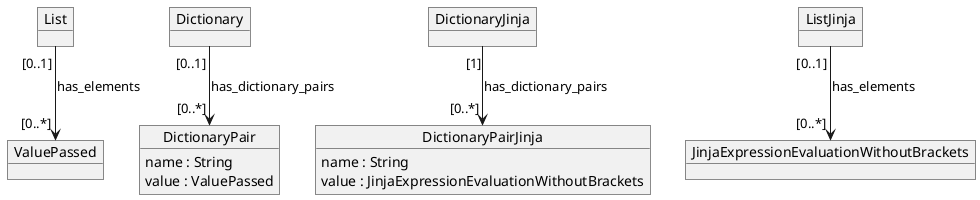 @startuml
object ValuePassed

object Dictionary

object DictionaryPair {
  name : String
  value : ValuePassed
}

Dictionary "[0..1]" --> "[0..*]" DictionaryPair : has_dictionary_pairs

object DictionaryJinja

object DictionaryPairJinja {
  name : String
  value : JinjaExpressionEvaluationWithoutBrackets
}

DictionaryJinja "[1]" --> "[0..*]" DictionaryPairJinja : has_dictionary_pairs

object List

List "[0..1]" --> "[0..*]" ValuePassed : has_elements

object ListJinja
object JinjaExpressionEvaluationWithoutBrackets

ListJinja "[0..1]" --> "[0..*]" JinjaExpressionEvaluationWithoutBrackets : has_elements

@enduml